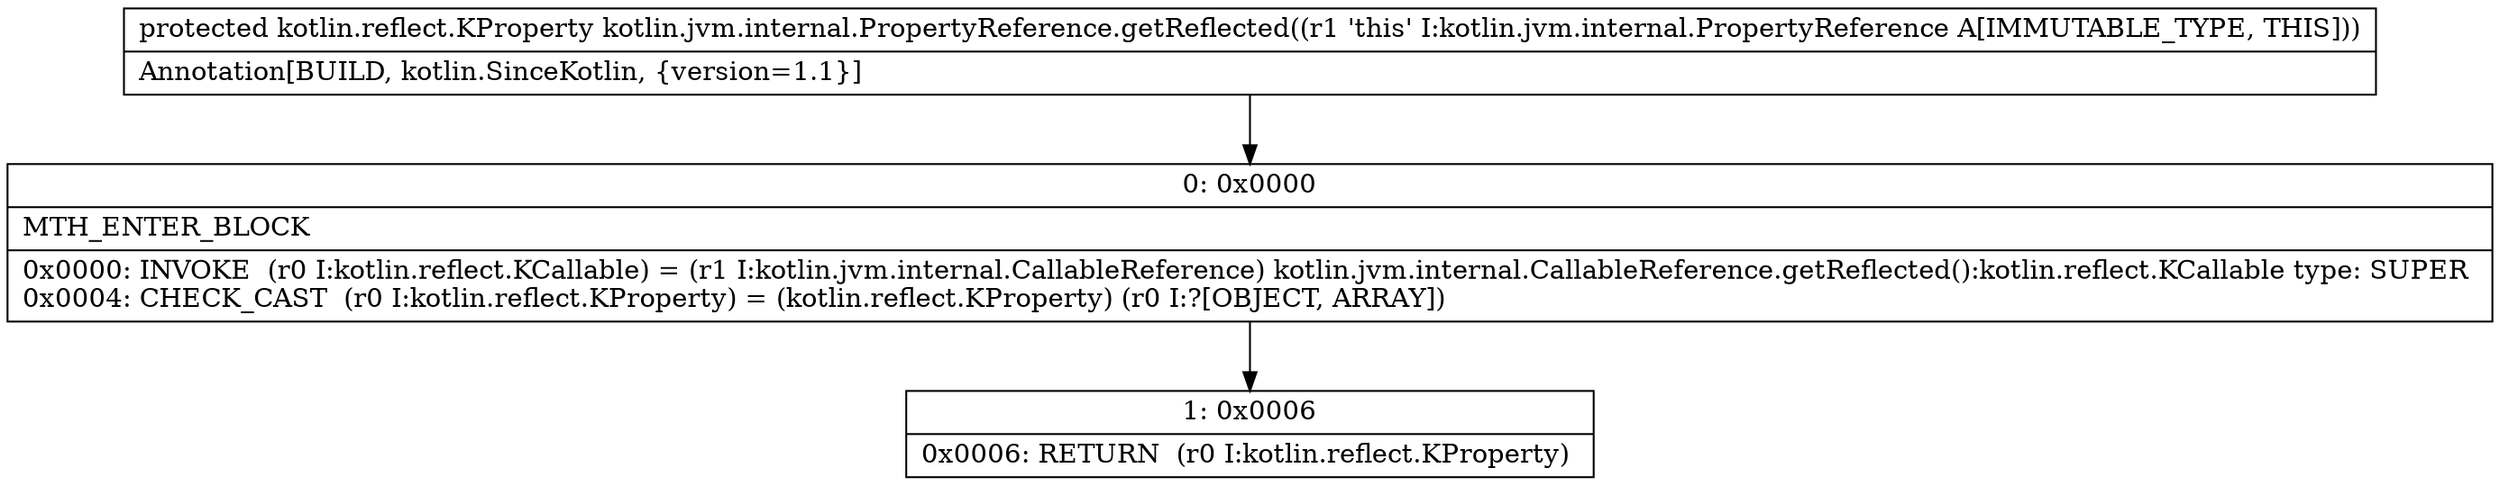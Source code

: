 digraph "CFG forkotlin.jvm.internal.PropertyReference.getReflected()Lkotlin\/reflect\/KProperty;" {
Node_0 [shape=record,label="{0\:\ 0x0000|MTH_ENTER_BLOCK\l|0x0000: INVOKE  (r0 I:kotlin.reflect.KCallable) = (r1 I:kotlin.jvm.internal.CallableReference) kotlin.jvm.internal.CallableReference.getReflected():kotlin.reflect.KCallable type: SUPER \l0x0004: CHECK_CAST  (r0 I:kotlin.reflect.KProperty) = (kotlin.reflect.KProperty) (r0 I:?[OBJECT, ARRAY]) \l}"];
Node_1 [shape=record,label="{1\:\ 0x0006|0x0006: RETURN  (r0 I:kotlin.reflect.KProperty) \l}"];
MethodNode[shape=record,label="{protected kotlin.reflect.KProperty kotlin.jvm.internal.PropertyReference.getReflected((r1 'this' I:kotlin.jvm.internal.PropertyReference A[IMMUTABLE_TYPE, THIS]))  | Annotation[BUILD, kotlin.SinceKotlin, \{version=1.1\}]\l}"];
MethodNode -> Node_0;
Node_0 -> Node_1;
}

